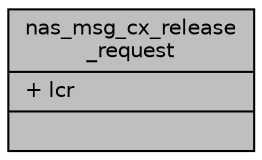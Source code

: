 digraph "nas_msg_cx_release_request"
{
 // LATEX_PDF_SIZE
  edge [fontname="Helvetica",fontsize="10",labelfontname="Helvetica",labelfontsize="10"];
  node [fontname="Helvetica",fontsize="10",shape=record];
  Node1 [label="{nas_msg_cx_release\l_request\n|+ lcr\l|}",height=0.2,width=0.4,color="black", fillcolor="grey75", style="filled", fontcolor="black",tooltip=" "];
}
